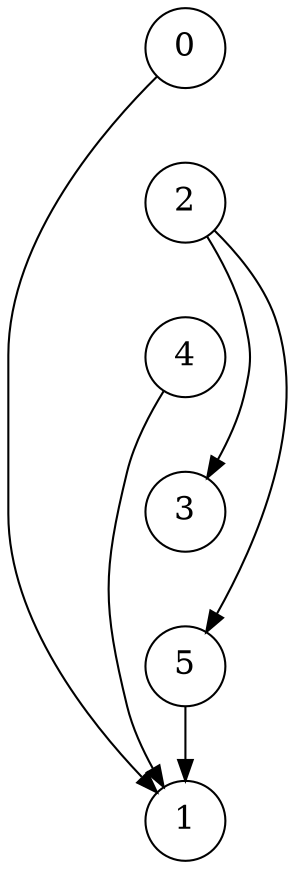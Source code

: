 // 6, [[1,0],[1,4],[1,5],[3,2],[5,2]]
// True

digraph "7_soln" {
    graph [dpi=300]
    layout="dot"

    node [shape="circle", fontsize=16]
    0, 1, 2, 3, 4, 5

    0 -> 2 [style="invis", weight=100]
    2 -> 4 [style="invis", weight=100]
    4 -> 3 [style="invis", weight=100]
    3 -> 5 [style="invis", weight=100]
    5 -> 1 [style="solid", weight=100]

    0 -> 1
    2 -> 3
    4 -> 1
    2 -> 5
}

